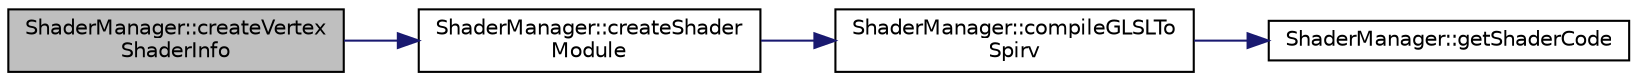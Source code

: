 digraph "ShaderManager::createVertexShaderInfo"
{
 // LATEX_PDF_SIZE
  edge [fontname="Helvetica",fontsize="10",labelfontname="Helvetica",labelfontsize="10"];
  node [fontname="Helvetica",fontsize="10",shape=record];
  rankdir="LR";
  Node1 [label="ShaderManager::createVertex\lShaderInfo",height=0.2,width=0.4,color="black", fillcolor="grey75", style="filled", fontcolor="black",tooltip="Creates a vertex shader info to be used in pipeline creation."];
  Node1 -> Node2 [color="midnightblue",fontsize="10",style="solid",fontname="Helvetica"];
  Node2 [label="ShaderManager::createShader\lModule",height=0.2,width=0.4,color="black", fillcolor="white", style="filled",URL="$namespaceShaderManager.html#a72cac2147eeeaa5b2d4e8981579e3689",tooltip="Creates a shader module from a file."];
  Node2 -> Node3 [color="midnightblue",fontsize="10",style="solid",fontname="Helvetica"];
  Node3 [label="ShaderManager::compileGLSLTo\lSpirv",height=0.2,width=0.4,color="black", fillcolor="white", style="filled",URL="$namespaceShaderManager.html#a7b7005ce467ff4cb0465418eeae09c55",tooltip="Compiles a given GLSL code to SPIRV."];
  Node3 -> Node4 [color="midnightblue",fontsize="10",style="solid",fontname="Helvetica"];
  Node4 [label="ShaderManager::getShaderCode",height=0.2,width=0.4,color="black", fillcolor="white", style="filled",URL="$namespaceShaderManager.html#a7290d17f0cfbec86001a9299d7dfbfc6",tooltip="Returns the shader code as a string corresponding to the given stage and object type."];
}
